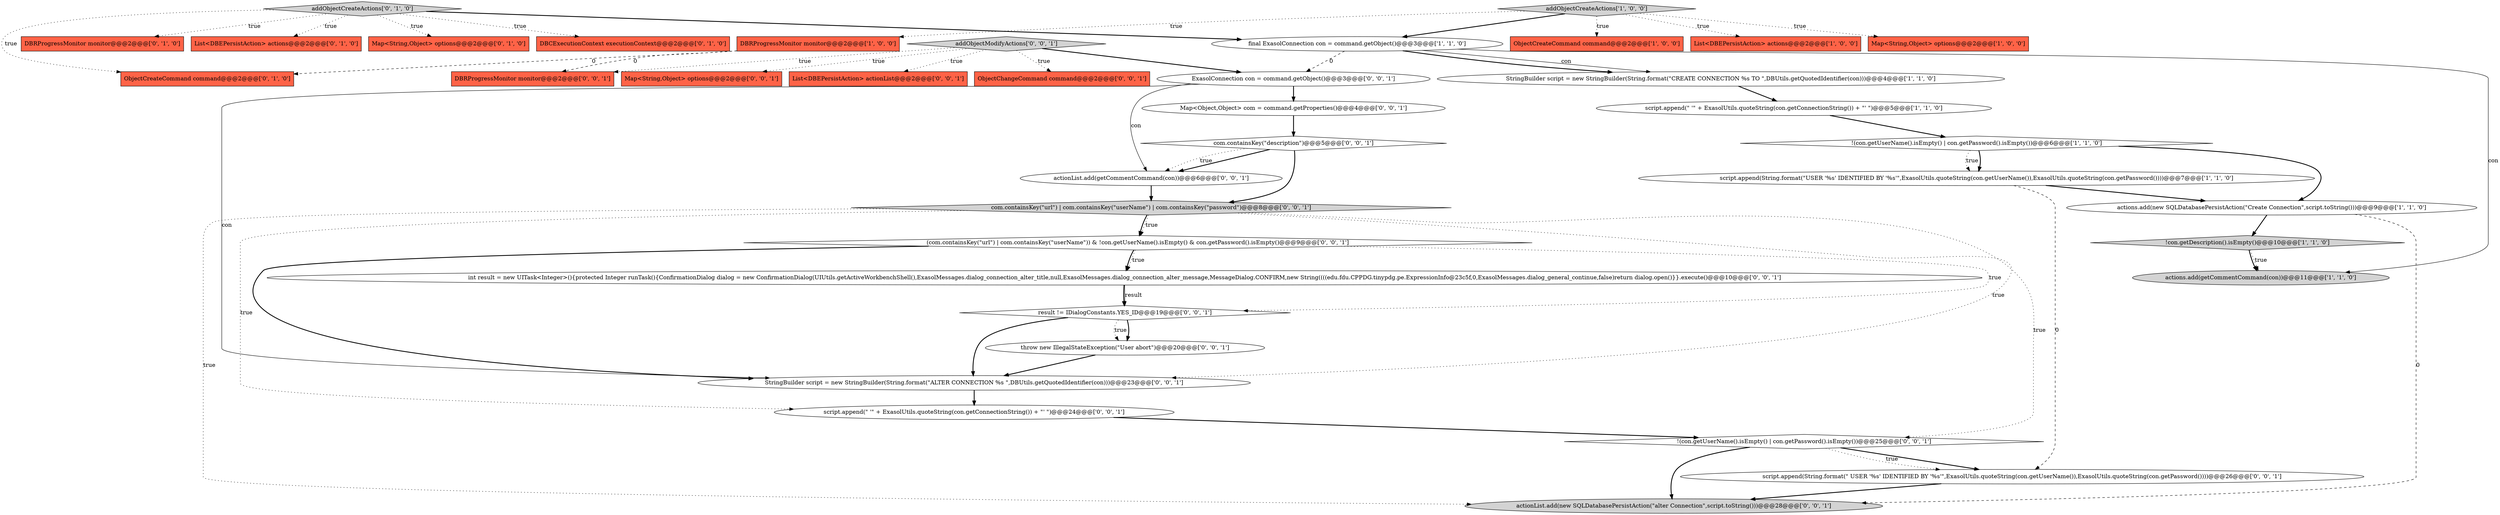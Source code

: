 digraph {
30 [style = filled, label = "script.append(\" '\" + ExasolUtils.quoteString(con.getConnectionString()) + \"' \")@@@24@@@['0', '0', '1']", fillcolor = white, shape = ellipse image = "AAA0AAABBB3BBB"];
22 [style = filled, label = "List<DBEPersistAction> actionList@@@2@@@['0', '0', '1']", fillcolor = tomato, shape = box image = "AAA0AAABBB3BBB"];
33 [style = filled, label = "StringBuilder script = new StringBuilder(String.format(\"ALTER CONNECTION %s \",DBUtils.getQuotedIdentifier(con)))@@@23@@@['0', '0', '1']", fillcolor = white, shape = ellipse image = "AAA0AAABBB3BBB"];
12 [style = filled, label = "script.append(\" '\" + ExasolUtils.quoteString(con.getConnectionString()) + \"' \")@@@5@@@['1', '1', '0']", fillcolor = white, shape = ellipse image = "AAA0AAABBB1BBB"];
17 [style = filled, label = "ObjectCreateCommand command@@@2@@@['0', '1', '0']", fillcolor = tomato, shape = box image = "AAA1AAABBB2BBB"];
26 [style = filled, label = "ExasolConnection con = command.getObject()@@@3@@@['0', '0', '1']", fillcolor = white, shape = ellipse image = "AAA0AAABBB3BBB"];
34 [style = filled, label = "actionList.add(getCommentCommand(con))@@@6@@@['0', '0', '1']", fillcolor = white, shape = ellipse image = "AAA0AAABBB3BBB"];
19 [style = filled, label = "!(con.getUserName().isEmpty() | con.getPassword().isEmpty())@@@25@@@['0', '0', '1']", fillcolor = white, shape = diamond image = "AAA0AAABBB3BBB"];
16 [style = filled, label = "DBCExecutionContext executionContext@@@2@@@['0', '1', '0']", fillcolor = tomato, shape = box image = "AAA0AAABBB2BBB"];
0 [style = filled, label = "actions.add(getCommentCommand(con))@@@11@@@['1', '1', '0']", fillcolor = lightgray, shape = ellipse image = "AAA0AAABBB1BBB"];
8 [style = filled, label = "DBRProgressMonitor monitor@@@2@@@['1', '0', '0']", fillcolor = tomato, shape = box image = "AAA1AAABBB1BBB"];
36 [style = filled, label = "(com.containsKey(\"url\") | com.containsKey(\"userName\")) & !con.getUserName().isEmpty() & con.getPassword().isEmpty()@@@9@@@['0', '0', '1']", fillcolor = white, shape = diamond image = "AAA0AAABBB3BBB"];
2 [style = filled, label = "final ExasolConnection con = command.getObject()@@@3@@@['1', '1', '0']", fillcolor = white, shape = ellipse image = "AAA0AAABBB1BBB"];
28 [style = filled, label = "Map<Object,Object> com = command.getProperties()@@@4@@@['0', '0', '1']", fillcolor = white, shape = ellipse image = "AAA0AAABBB3BBB"];
7 [style = filled, label = "script.append(String.format(\"USER '%s' IDENTIFIED BY '%s'\",ExasolUtils.quoteString(con.getUserName()),ExasolUtils.quoteString(con.getPassword())))@@@7@@@['1', '1', '0']", fillcolor = white, shape = ellipse image = "AAA0AAABBB1BBB"];
31 [style = filled, label = "script.append(String.format(\" USER '%s' IDENTIFIED BY '%s'\",ExasolUtils.quoteString(con.getUserName()),ExasolUtils.quoteString(con.getPassword())))@@@26@@@['0', '0', '1']", fillcolor = white, shape = ellipse image = "AAA0AAABBB3BBB"];
27 [style = filled, label = "addObjectModifyActions['0', '0', '1']", fillcolor = lightgray, shape = diamond image = "AAA0AAABBB3BBB"];
32 [style = filled, label = "DBRProgressMonitor monitor@@@2@@@['0', '0', '1']", fillcolor = tomato, shape = box image = "AAA0AAABBB3BBB"];
11 [style = filled, label = "StringBuilder script = new StringBuilder(String.format(\"CREATE CONNECTION %s TO \",DBUtils.getQuotedIdentifier(con)))@@@4@@@['1', '1', '0']", fillcolor = white, shape = ellipse image = "AAA0AAABBB1BBB"];
15 [style = filled, label = "DBRProgressMonitor monitor@@@2@@@['0', '1', '0']", fillcolor = tomato, shape = box image = "AAA0AAABBB2BBB"];
35 [style = filled, label = "com.containsKey(\"url\") | com.containsKey(\"userName\") | com.containsKey(\"password\")@@@8@@@['0', '0', '1']", fillcolor = lightgray, shape = diamond image = "AAA0AAABBB3BBB"];
25 [style = filled, label = "int result = new UITask<Integer>(){protected Integer runTask(){ConfirmationDialog dialog = new ConfirmationDialog(UIUtils.getActiveWorkbenchShell(),ExasolMessages.dialog_connection_alter_title,null,ExasolMessages.dialog_connection_alter_message,MessageDialog.CONFIRM,new String((((edu.fdu.CPPDG.tinypdg.pe.ExpressionInfo@23c5f,0,ExasolMessages.dialog_general_continue,false)return dialog.open()}}.execute()@@@10@@@['0', '0', '1']", fillcolor = white, shape = ellipse image = "AAA0AAABBB3BBB"];
9 [style = filled, label = "!(con.getUserName().isEmpty() | con.getPassword().isEmpty())@@@6@@@['1', '1', '0']", fillcolor = white, shape = diamond image = "AAA0AAABBB1BBB"];
1 [style = filled, label = "addObjectCreateActions['1', '0', '0']", fillcolor = lightgray, shape = diamond image = "AAA0AAABBB1BBB"];
23 [style = filled, label = "result != IDialogConstants.YES_ID@@@19@@@['0', '0', '1']", fillcolor = white, shape = diamond image = "AAA0AAABBB3BBB"];
5 [style = filled, label = "ObjectCreateCommand command@@@2@@@['1', '0', '0']", fillcolor = tomato, shape = box image = "AAA0AAABBB1BBB"];
10 [style = filled, label = "!con.getDescription().isEmpty()@@@10@@@['1', '1', '0']", fillcolor = lightgray, shape = diamond image = "AAA0AAABBB1BBB"];
21 [style = filled, label = "com.containsKey(\"description\")@@@5@@@['0', '0', '1']", fillcolor = white, shape = diamond image = "AAA0AAABBB3BBB"];
37 [style = filled, label = "actionList.add(new SQLDatabasePersistAction(\"alter Connection\",script.toString()))@@@28@@@['0', '0', '1']", fillcolor = lightgray, shape = ellipse image = "AAA0AAABBB3BBB"];
13 [style = filled, label = "List<DBEPersistAction> actions@@@2@@@['0', '1', '0']", fillcolor = tomato, shape = box image = "AAA0AAABBB2BBB"];
4 [style = filled, label = "List<DBEPersistAction> actions@@@2@@@['1', '0', '0']", fillcolor = tomato, shape = box image = "AAA0AAABBB1BBB"];
24 [style = filled, label = "throw new IllegalStateException(\"User abort\")@@@20@@@['0', '0', '1']", fillcolor = white, shape = ellipse image = "AAA0AAABBB3BBB"];
14 [style = filled, label = "Map<String,Object> options@@@2@@@['0', '1', '0']", fillcolor = tomato, shape = box image = "AAA0AAABBB2BBB"];
29 [style = filled, label = "ObjectChangeCommand command@@@2@@@['0', '0', '1']", fillcolor = tomato, shape = box image = "AAA0AAABBB3BBB"];
3 [style = filled, label = "actions.add(new SQLDatabasePersistAction(\"Create Connection\",script.toString()))@@@9@@@['1', '1', '0']", fillcolor = white, shape = ellipse image = "AAA0AAABBB1BBB"];
6 [style = filled, label = "Map<String,Object> options@@@2@@@['1', '0', '0']", fillcolor = tomato, shape = box image = "AAA0AAABBB1BBB"];
20 [style = filled, label = "Map<String,Object> options@@@2@@@['0', '0', '1']", fillcolor = tomato, shape = box image = "AAA0AAABBB3BBB"];
18 [style = filled, label = "addObjectCreateActions['0', '1', '0']", fillcolor = lightgray, shape = diamond image = "AAA0AAABBB2BBB"];
31->37 [style = bold, label=""];
27->32 [style = dotted, label="true"];
7->31 [style = dashed, label="0"];
27->22 [style = dotted, label="true"];
18->16 [style = dotted, label="true"];
19->31 [style = bold, label=""];
25->23 [style = bold, label=""];
3->37 [style = dashed, label="0"];
26->34 [style = solid, label="con"];
35->36 [style = dotted, label="true"];
21->34 [style = bold, label=""];
18->15 [style = dotted, label="true"];
8->32 [style = dashed, label="0"];
21->34 [style = dotted, label="true"];
11->12 [style = bold, label=""];
35->19 [style = dotted, label="true"];
1->4 [style = dotted, label="true"];
18->2 [style = bold, label=""];
9->7 [style = bold, label=""];
12->9 [style = bold, label=""];
36->33 [style = bold, label=""];
35->33 [style = dotted, label="true"];
18->14 [style = dotted, label="true"];
35->30 [style = dotted, label="true"];
7->3 [style = bold, label=""];
19->37 [style = bold, label=""];
19->31 [style = dotted, label="true"];
24->33 [style = bold, label=""];
3->10 [style = bold, label=""];
30->19 [style = bold, label=""];
23->24 [style = bold, label=""];
28->21 [style = bold, label=""];
36->25 [style = bold, label=""];
23->33 [style = bold, label=""];
27->29 [style = dotted, label="true"];
27->20 [style = dotted, label="true"];
25->23 [style = solid, label="result"];
10->0 [style = bold, label=""];
1->8 [style = dotted, label="true"];
33->30 [style = bold, label=""];
9->3 [style = bold, label=""];
10->0 [style = dotted, label="true"];
1->6 [style = dotted, label="true"];
8->17 [style = dashed, label="0"];
1->2 [style = bold, label=""];
35->37 [style = dotted, label="true"];
18->17 [style = dotted, label="true"];
26->28 [style = bold, label=""];
34->35 [style = bold, label=""];
2->11 [style = solid, label="con"];
21->35 [style = bold, label=""];
35->36 [style = bold, label=""];
9->7 [style = dotted, label="true"];
2->26 [style = dashed, label="0"];
36->23 [style = dotted, label="true"];
2->0 [style = solid, label="con"];
23->24 [style = dotted, label="true"];
2->11 [style = bold, label=""];
1->5 [style = dotted, label="true"];
36->25 [style = dotted, label="true"];
26->33 [style = solid, label="con"];
18->13 [style = dotted, label="true"];
27->26 [style = bold, label=""];
}
